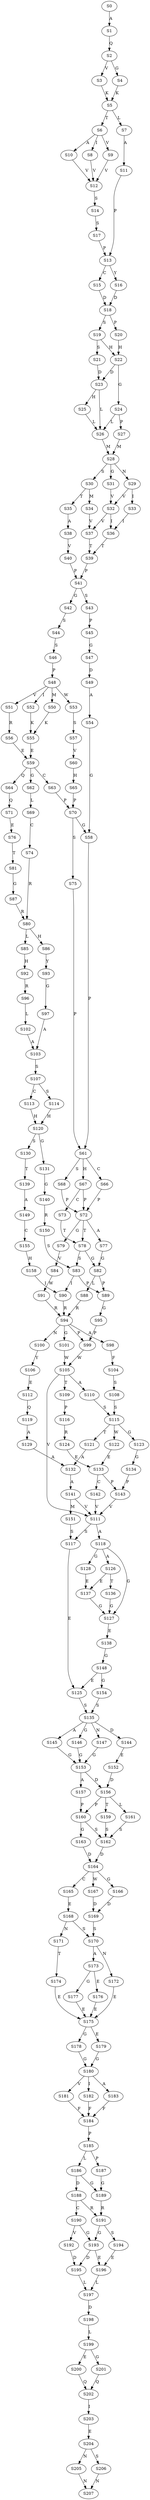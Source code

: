 strict digraph  {
	S0 -> S1 [ label = A ];
	S1 -> S2 [ label = Q ];
	S2 -> S3 [ label = V ];
	S2 -> S4 [ label = G ];
	S3 -> S5 [ label = K ];
	S4 -> S5 [ label = K ];
	S5 -> S6 [ label = T ];
	S5 -> S7 [ label = L ];
	S6 -> S8 [ label = I ];
	S6 -> S9 [ label = V ];
	S6 -> S10 [ label = A ];
	S7 -> S11 [ label = A ];
	S8 -> S12 [ label = V ];
	S9 -> S12 [ label = V ];
	S10 -> S12 [ label = V ];
	S11 -> S13 [ label = P ];
	S12 -> S14 [ label = S ];
	S13 -> S15 [ label = C ];
	S13 -> S16 [ label = Y ];
	S14 -> S17 [ label = S ];
	S15 -> S18 [ label = D ];
	S16 -> S18 [ label = D ];
	S17 -> S13 [ label = P ];
	S18 -> S19 [ label = S ];
	S18 -> S20 [ label = P ];
	S19 -> S21 [ label = S ];
	S19 -> S22 [ label = H ];
	S20 -> S22 [ label = H ];
	S21 -> S23 [ label = D ];
	S22 -> S23 [ label = D ];
	S22 -> S24 [ label = G ];
	S23 -> S25 [ label = H ];
	S23 -> S26 [ label = L ];
	S24 -> S26 [ label = L ];
	S24 -> S27 [ label = P ];
	S25 -> S26 [ label = L ];
	S26 -> S28 [ label = M ];
	S27 -> S28 [ label = M ];
	S28 -> S29 [ label = N ];
	S28 -> S30 [ label = S ];
	S28 -> S31 [ label = G ];
	S29 -> S32 [ label = V ];
	S29 -> S33 [ label = I ];
	S30 -> S34 [ label = M ];
	S30 -> S35 [ label = T ];
	S31 -> S32 [ label = V ];
	S32 -> S36 [ label = I ];
	S32 -> S37 [ label = V ];
	S33 -> S36 [ label = I ];
	S34 -> S37 [ label = V ];
	S35 -> S38 [ label = A ];
	S36 -> S39 [ label = T ];
	S37 -> S39 [ label = T ];
	S38 -> S40 [ label = V ];
	S39 -> S41 [ label = P ];
	S40 -> S41 [ label = P ];
	S41 -> S42 [ label = G ];
	S41 -> S43 [ label = S ];
	S42 -> S44 [ label = S ];
	S43 -> S45 [ label = P ];
	S44 -> S46 [ label = S ];
	S45 -> S47 [ label = G ];
	S46 -> S48 [ label = P ];
	S47 -> S49 [ label = D ];
	S48 -> S50 [ label = M ];
	S48 -> S51 [ label = V ];
	S48 -> S52 [ label = I ];
	S48 -> S53 [ label = W ];
	S49 -> S54 [ label = A ];
	S50 -> S55 [ label = K ];
	S51 -> S56 [ label = R ];
	S52 -> S55 [ label = K ];
	S53 -> S57 [ label = S ];
	S54 -> S58 [ label = G ];
	S55 -> S59 [ label = E ];
	S56 -> S59 [ label = E ];
	S57 -> S60 [ label = V ];
	S58 -> S61 [ label = P ];
	S59 -> S62 [ label = G ];
	S59 -> S63 [ label = C ];
	S59 -> S64 [ label = Q ];
	S60 -> S65 [ label = H ];
	S61 -> S66 [ label = C ];
	S61 -> S67 [ label = H ];
	S61 -> S68 [ label = S ];
	S62 -> S69 [ label = L ];
	S63 -> S70 [ label = P ];
	S64 -> S71 [ label = Q ];
	S65 -> S70 [ label = P ];
	S66 -> S72 [ label = P ];
	S67 -> S73 [ label = C ];
	S67 -> S72 [ label = P ];
	S68 -> S72 [ label = P ];
	S69 -> S74 [ label = C ];
	S70 -> S58 [ label = G ];
	S70 -> S75 [ label = S ];
	S71 -> S76 [ label = E ];
	S72 -> S77 [ label = A ];
	S72 -> S78 [ label = T ];
	S72 -> S79 [ label = G ];
	S73 -> S78 [ label = T ];
	S74 -> S80 [ label = R ];
	S75 -> S61 [ label = P ];
	S76 -> S81 [ label = T ];
	S77 -> S82 [ label = G ];
	S78 -> S82 [ label = G ];
	S78 -> S83 [ label = S ];
	S79 -> S84 [ label = V ];
	S80 -> S85 [ label = L ];
	S80 -> S86 [ label = H ];
	S81 -> S87 [ label = G ];
	S82 -> S88 [ label = L ];
	S82 -> S89 [ label = P ];
	S83 -> S90 [ label = I ];
	S83 -> S89 [ label = P ];
	S84 -> S91 [ label = W ];
	S85 -> S92 [ label = H ];
	S86 -> S93 [ label = Y ];
	S87 -> S80 [ label = R ];
	S88 -> S94 [ label = R ];
	S89 -> S95 [ label = G ];
	S90 -> S94 [ label = R ];
	S91 -> S94 [ label = R ];
	S92 -> S96 [ label = R ];
	S93 -> S97 [ label = G ];
	S94 -> S98 [ label = A ];
	S94 -> S99 [ label = P ];
	S94 -> S100 [ label = N ];
	S94 -> S101 [ label = G ];
	S95 -> S99 [ label = P ];
	S96 -> S102 [ label = L ];
	S97 -> S103 [ label = A ];
	S98 -> S104 [ label = F ];
	S99 -> S105 [ label = W ];
	S100 -> S106 [ label = Y ];
	S101 -> S105 [ label = W ];
	S102 -> S103 [ label = A ];
	S103 -> S107 [ label = S ];
	S104 -> S108 [ label = S ];
	S105 -> S109 [ label = T ];
	S105 -> S110 [ label = A ];
	S105 -> S111 [ label = V ];
	S106 -> S112 [ label = E ];
	S107 -> S113 [ label = C ];
	S107 -> S114 [ label = S ];
	S108 -> S115 [ label = S ];
	S109 -> S116 [ label = P ];
	S110 -> S115 [ label = S ];
	S111 -> S117 [ label = S ];
	S111 -> S118 [ label = A ];
	S112 -> S119 [ label = Q ];
	S113 -> S120 [ label = H ];
	S114 -> S120 [ label = H ];
	S115 -> S121 [ label = T ];
	S115 -> S122 [ label = W ];
	S115 -> S123 [ label = G ];
	S116 -> S124 [ label = R ];
	S117 -> S125 [ label = E ];
	S118 -> S126 [ label = A ];
	S118 -> S127 [ label = G ];
	S118 -> S128 [ label = G ];
	S119 -> S129 [ label = A ];
	S120 -> S130 [ label = S ];
	S120 -> S131 [ label = G ];
	S121 -> S132 [ label = A ];
	S122 -> S133 [ label = E ];
	S123 -> S134 [ label = G ];
	S124 -> S133 [ label = E ];
	S125 -> S135 [ label = S ];
	S126 -> S136 [ label = T ];
	S126 -> S137 [ label = E ];
	S127 -> S138 [ label = E ];
	S128 -> S137 [ label = E ];
	S129 -> S132 [ label = A ];
	S130 -> S139 [ label = T ];
	S131 -> S140 [ label = G ];
	S132 -> S141 [ label = A ];
	S133 -> S142 [ label = C ];
	S133 -> S143 [ label = P ];
	S134 -> S143 [ label = P ];
	S135 -> S144 [ label = D ];
	S135 -> S145 [ label = A ];
	S135 -> S146 [ label = G ];
	S135 -> S147 [ label = N ];
	S136 -> S127 [ label = G ];
	S137 -> S127 [ label = G ];
	S138 -> S148 [ label = G ];
	S139 -> S149 [ label = A ];
	S140 -> S150 [ label = R ];
	S141 -> S111 [ label = V ];
	S141 -> S151 [ label = M ];
	S142 -> S111 [ label = V ];
	S143 -> S111 [ label = V ];
	S144 -> S152 [ label = E ];
	S145 -> S153 [ label = G ];
	S146 -> S153 [ label = G ];
	S147 -> S153 [ label = G ];
	S148 -> S125 [ label = E ];
	S148 -> S154 [ label = G ];
	S149 -> S155 [ label = C ];
	S150 -> S83 [ label = S ];
	S151 -> S117 [ label = S ];
	S152 -> S156 [ label = D ];
	S153 -> S157 [ label = A ];
	S153 -> S156 [ label = D ];
	S154 -> S135 [ label = S ];
	S155 -> S158 [ label = H ];
	S156 -> S159 [ label = T ];
	S156 -> S160 [ label = P ];
	S156 -> S161 [ label = L ];
	S157 -> S160 [ label = P ];
	S158 -> S90 [ label = I ];
	S159 -> S162 [ label = S ];
	S160 -> S163 [ label = G ];
	S160 -> S162 [ label = S ];
	S161 -> S162 [ label = S ];
	S162 -> S164 [ label = D ];
	S163 -> S164 [ label = D ];
	S164 -> S165 [ label = C ];
	S164 -> S166 [ label = G ];
	S164 -> S167 [ label = W ];
	S165 -> S168 [ label = E ];
	S166 -> S169 [ label = D ];
	S167 -> S169 [ label = D ];
	S168 -> S170 [ label = S ];
	S168 -> S171 [ label = N ];
	S169 -> S170 [ label = S ];
	S170 -> S172 [ label = N ];
	S170 -> S173 [ label = A ];
	S171 -> S174 [ label = T ];
	S172 -> S175 [ label = E ];
	S173 -> S176 [ label = E ];
	S173 -> S177 [ label = G ];
	S174 -> S175 [ label = E ];
	S175 -> S178 [ label = G ];
	S175 -> S179 [ label = E ];
	S176 -> S175 [ label = E ];
	S177 -> S175 [ label = E ];
	S178 -> S180 [ label = G ];
	S179 -> S180 [ label = G ];
	S180 -> S181 [ label = V ];
	S180 -> S182 [ label = I ];
	S180 -> S183 [ label = A ];
	S181 -> S184 [ label = F ];
	S182 -> S184 [ label = F ];
	S183 -> S184 [ label = F ];
	S184 -> S185 [ label = P ];
	S185 -> S186 [ label = L ];
	S185 -> S187 [ label = P ];
	S186 -> S188 [ label = D ];
	S186 -> S189 [ label = G ];
	S187 -> S189 [ label = G ];
	S188 -> S190 [ label = C ];
	S188 -> S191 [ label = R ];
	S189 -> S191 [ label = R ];
	S190 -> S192 [ label = V ];
	S190 -> S193 [ label = G ];
	S191 -> S193 [ label = G ];
	S191 -> S194 [ label = S ];
	S192 -> S195 [ label = D ];
	S193 -> S195 [ label = D ];
	S193 -> S196 [ label = E ];
	S194 -> S196 [ label = E ];
	S195 -> S197 [ label = L ];
	S196 -> S197 [ label = L ];
	S197 -> S198 [ label = D ];
	S198 -> S199 [ label = L ];
	S199 -> S200 [ label = E ];
	S199 -> S201 [ label = G ];
	S200 -> S202 [ label = Q ];
	S201 -> S202 [ label = Q ];
	S202 -> S203 [ label = I ];
	S203 -> S204 [ label = E ];
	S204 -> S205 [ label = N ];
	S204 -> S206 [ label = S ];
	S205 -> S207 [ label = N ];
	S206 -> S207 [ label = N ];
}
